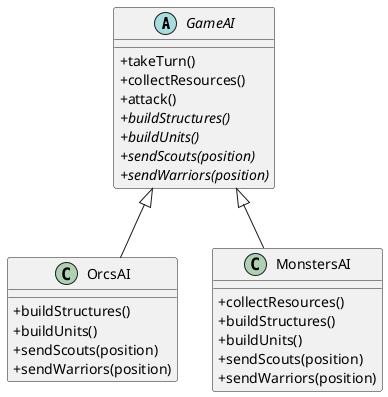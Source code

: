 @startuml Template Method Pseudocode
skinparam ClassAttributeIconSize 0

abstract class GameAI {
  + takeTurn()
  + collectResources()
  + attack()
  {abstract} + buildStructures()
  {abstract} + buildUnits()
  {abstract} + sendScouts(position)
  {abstract} + sendWarriors(position)
}

class OrcsAI extends GameAI {
  + buildStructures()
  + buildUnits()
  + sendScouts(position)
  + sendWarriors(position)
}

class MonstersAI extends GameAI {
  + collectResources()
  + buildStructures()
  + buildUnits()
  + sendScouts(position)
  + sendWarriors(position)
}

@enduml